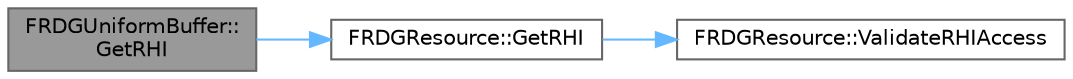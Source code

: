 digraph "FRDGUniformBuffer::GetRHI"
{
 // INTERACTIVE_SVG=YES
 // LATEX_PDF_SIZE
  bgcolor="transparent";
  edge [fontname=Helvetica,fontsize=10,labelfontname=Helvetica,labelfontsize=10];
  node [fontname=Helvetica,fontsize=10,shape=box,height=0.2,width=0.4];
  rankdir="LR";
  Node1 [id="Node000001",label="FRDGUniformBuffer::\lGetRHI",height=0.2,width=0.4,color="gray40", fillcolor="grey60", style="filled", fontcolor="black",tooltip="The following methods may only be called during pass execution."];
  Node1 -> Node2 [id="edge1_Node000001_Node000002",color="steelblue1",style="solid",tooltip=" "];
  Node2 [id="Node000002",label="FRDGResource::GetRHI",height=0.2,width=0.4,color="grey40", fillcolor="white", style="filled",URL="$d4/d89/classFRDGResource.html#a96562c9d58fa49ccd5efa43e8d787ffa",tooltip=" "];
  Node2 -> Node3 [id="edge2_Node000002_Node000003",color="steelblue1",style="solid",tooltip=" "];
  Node3 [id="Node000003",label="FRDGResource::ValidateRHIAccess",height=0.2,width=0.4,color="grey40", fillcolor="white", style="filled",URL="$d4/d89/classFRDGResource.html#a4c5c025bc9233fb63354542bdb7dd854",tooltip=" "];
}
